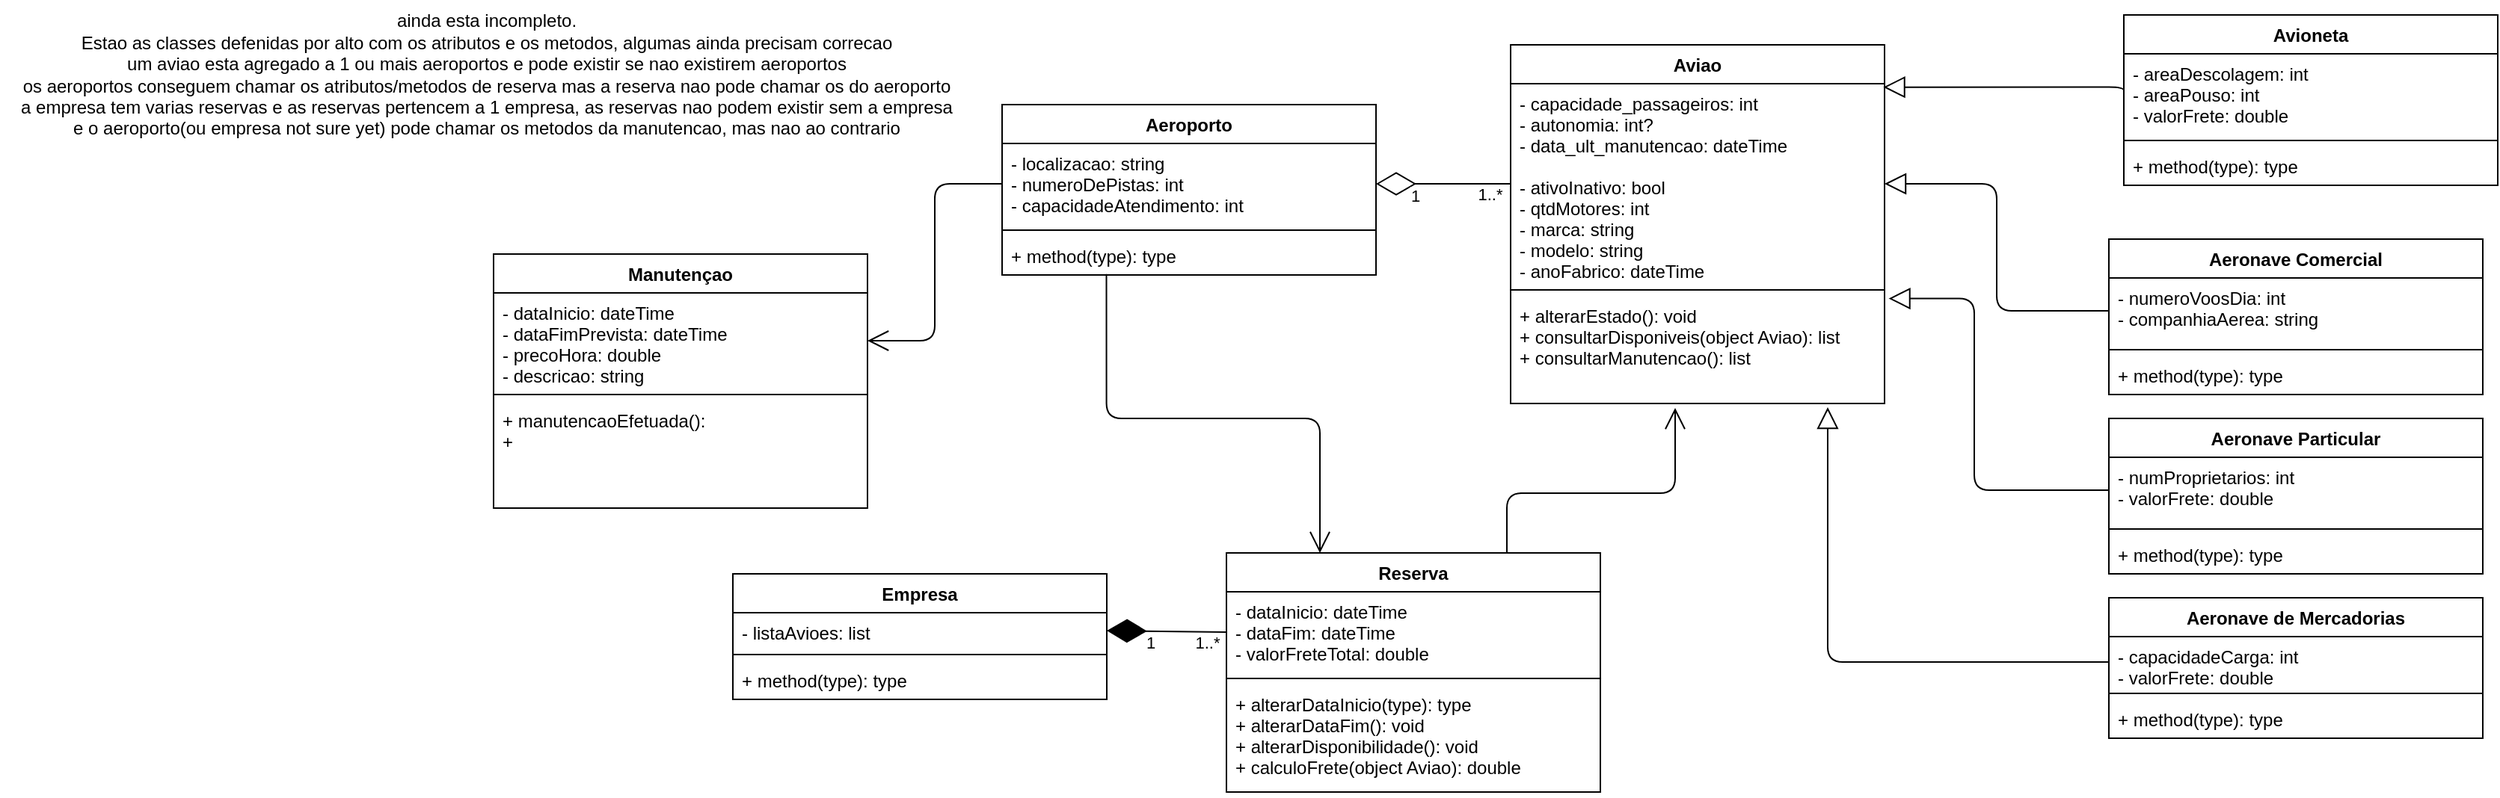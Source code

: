 <mxfile>
    <diagram id="YeSNi4nmWZNeSqOvCVJL" name="Page-1">
        <mxGraphModel dx="1980" dy="792" grid="1" gridSize="10" guides="1" tooltips="1" connect="1" arrows="1" fold="1" page="1" pageScale="1" pageWidth="850" pageHeight="1100" math="0" shadow="0">
            <root>
                <mxCell id="0"/>
                <mxCell id="1" parent="0"/>
                <mxCell id="2" value="Aviao" style="swimlane;fontStyle=1;align=center;verticalAlign=top;childLayout=stackLayout;horizontal=1;startSize=26;horizontalStack=0;resizeParent=1;resizeParentMax=0;resizeLast=0;collapsible=1;marginBottom=0;" parent="1" vertex="1">
                    <mxGeometry x="190" y="50" width="250" height="240" as="geometry"/>
                </mxCell>
                <mxCell id="3" value="- capacidade_passageiros: int&#10;- autonomia: int?&#10;- data_ult_manutencao: dateTime&#10;&#10;- ativoInativo: bool&#10;- qtdMotores: int&#10;- marca: string&#10;- modelo: string&#10;- anoFabrico: dateTime" style="text;strokeColor=none;fillColor=none;align=left;verticalAlign=top;spacingLeft=4;spacingRight=4;overflow=hidden;rotatable=0;points=[[0,0.5],[1,0.5]];portConstraint=eastwest;" parent="2" vertex="1">
                    <mxGeometry y="26" width="250" height="134" as="geometry"/>
                </mxCell>
                <mxCell id="4" value="" style="line;strokeWidth=1;fillColor=none;align=left;verticalAlign=middle;spacingTop=-1;spacingLeft=3;spacingRight=3;rotatable=0;labelPosition=right;points=[];portConstraint=eastwest;strokeColor=inherit;" parent="2" vertex="1">
                    <mxGeometry y="160" width="250" height="8" as="geometry"/>
                </mxCell>
                <mxCell id="5" value="+ alterarEstado(): void&#10;+ consultarDisponiveis(object Aviao): list&#10;+ consultarManutencao(): list" style="text;strokeColor=none;fillColor=none;align=left;verticalAlign=top;spacingLeft=4;spacingRight=4;overflow=hidden;rotatable=0;points=[[0,0.5],[1,0.5]];portConstraint=eastwest;" parent="2" vertex="1">
                    <mxGeometry y="168" width="250" height="72" as="geometry"/>
                </mxCell>
                <mxCell id="6" value="Avioneta" style="swimlane;fontStyle=1;align=center;verticalAlign=top;childLayout=stackLayout;horizontal=1;startSize=26;horizontalStack=0;resizeParent=1;resizeParentMax=0;resizeLast=0;collapsible=1;marginBottom=0;" parent="1" vertex="1">
                    <mxGeometry x="600" y="30" width="250" height="114" as="geometry"/>
                </mxCell>
                <mxCell id="7" value="- areaDescolagem: int&#10;- areaPouso: int&#10;- valorFrete: double" style="text;strokeColor=none;fillColor=none;align=left;verticalAlign=top;spacingLeft=4;spacingRight=4;overflow=hidden;rotatable=0;points=[[0,0.5],[1,0.5]];portConstraint=eastwest;" parent="6" vertex="1">
                    <mxGeometry y="26" width="250" height="54" as="geometry"/>
                </mxCell>
                <mxCell id="8" value="" style="line;strokeWidth=1;fillColor=none;align=left;verticalAlign=middle;spacingTop=-1;spacingLeft=3;spacingRight=3;rotatable=0;labelPosition=right;points=[];portConstraint=eastwest;strokeColor=inherit;" parent="6" vertex="1">
                    <mxGeometry y="80" width="250" height="8" as="geometry"/>
                </mxCell>
                <mxCell id="9" value="+ method(type): type" style="text;strokeColor=none;fillColor=none;align=left;verticalAlign=top;spacingLeft=4;spacingRight=4;overflow=hidden;rotatable=0;points=[[0,0.5],[1,0.5]];portConstraint=eastwest;" parent="6" vertex="1">
                    <mxGeometry y="88" width="250" height="26" as="geometry"/>
                </mxCell>
                <mxCell id="10" value="Aeronave Comercial" style="swimlane;fontStyle=1;align=center;verticalAlign=top;childLayout=stackLayout;horizontal=1;startSize=26;horizontalStack=0;resizeParent=1;resizeParentMax=0;resizeLast=0;collapsible=1;marginBottom=0;" parent="1" vertex="1">
                    <mxGeometry x="590" y="180" width="250" height="104" as="geometry"/>
                </mxCell>
                <mxCell id="11" value="- numeroVoosDia: int&#10;- companhiaAerea: string" style="text;strokeColor=none;fillColor=none;align=left;verticalAlign=top;spacingLeft=4;spacingRight=4;overflow=hidden;rotatable=0;points=[[0,0.5],[1,0.5]];portConstraint=eastwest;" parent="10" vertex="1">
                    <mxGeometry y="26" width="250" height="44" as="geometry"/>
                </mxCell>
                <mxCell id="12" value="" style="line;strokeWidth=1;fillColor=none;align=left;verticalAlign=middle;spacingTop=-1;spacingLeft=3;spacingRight=3;rotatable=0;labelPosition=right;points=[];portConstraint=eastwest;strokeColor=inherit;" parent="10" vertex="1">
                    <mxGeometry y="70" width="250" height="8" as="geometry"/>
                </mxCell>
                <mxCell id="13" value="+ method(type): type" style="text;strokeColor=none;fillColor=none;align=left;verticalAlign=top;spacingLeft=4;spacingRight=4;overflow=hidden;rotatable=0;points=[[0,0.5],[1,0.5]];portConstraint=eastwest;" parent="10" vertex="1">
                    <mxGeometry y="78" width="250" height="26" as="geometry"/>
                </mxCell>
                <mxCell id="14" value="Aeronave Particular" style="swimlane;fontStyle=1;align=center;verticalAlign=top;childLayout=stackLayout;horizontal=1;startSize=26;horizontalStack=0;resizeParent=1;resizeParentMax=0;resizeLast=0;collapsible=1;marginBottom=0;" parent="1" vertex="1">
                    <mxGeometry x="590" y="300" width="250" height="104" as="geometry"/>
                </mxCell>
                <mxCell id="15" value="- numProprietarios: int&#10;- valorFrete: double&#10;" style="text;strokeColor=none;fillColor=none;align=left;verticalAlign=top;spacingLeft=4;spacingRight=4;overflow=hidden;rotatable=0;points=[[0,0.5],[1,0.5]];portConstraint=eastwest;" parent="14" vertex="1">
                    <mxGeometry y="26" width="250" height="44" as="geometry"/>
                </mxCell>
                <mxCell id="16" value="" style="line;strokeWidth=1;fillColor=none;align=left;verticalAlign=middle;spacingTop=-1;spacingLeft=3;spacingRight=3;rotatable=0;labelPosition=right;points=[];portConstraint=eastwest;strokeColor=inherit;" parent="14" vertex="1">
                    <mxGeometry y="70" width="250" height="8" as="geometry"/>
                </mxCell>
                <mxCell id="17" value="+ method(type): type" style="text;strokeColor=none;fillColor=none;align=left;verticalAlign=top;spacingLeft=4;spacingRight=4;overflow=hidden;rotatable=0;points=[[0,0.5],[1,0.5]];portConstraint=eastwest;" parent="14" vertex="1">
                    <mxGeometry y="78" width="250" height="26" as="geometry"/>
                </mxCell>
                <mxCell id="18" value="Aeronave de Mercadorias" style="swimlane;fontStyle=1;align=center;verticalAlign=top;childLayout=stackLayout;horizontal=1;startSize=26;horizontalStack=0;resizeParent=1;resizeParentMax=0;resizeLast=0;collapsible=1;marginBottom=0;" parent="1" vertex="1">
                    <mxGeometry x="590" y="420" width="250" height="94" as="geometry"/>
                </mxCell>
                <mxCell id="19" value="- capacidadeCarga: int&#10;- valorFrete: double" style="text;strokeColor=none;fillColor=none;align=left;verticalAlign=top;spacingLeft=4;spacingRight=4;overflow=hidden;rotatable=0;points=[[0,0.5],[1,0.5]];portConstraint=eastwest;" parent="18" vertex="1">
                    <mxGeometry y="26" width="250" height="34" as="geometry"/>
                </mxCell>
                <mxCell id="20" value="" style="line;strokeWidth=1;fillColor=none;align=left;verticalAlign=middle;spacingTop=-1;spacingLeft=3;spacingRight=3;rotatable=0;labelPosition=right;points=[];portConstraint=eastwest;strokeColor=inherit;" parent="18" vertex="1">
                    <mxGeometry y="60" width="250" height="8" as="geometry"/>
                </mxCell>
                <mxCell id="21" value="+ method(type): type" style="text;strokeColor=none;fillColor=none;align=left;verticalAlign=top;spacingLeft=4;spacingRight=4;overflow=hidden;rotatable=0;points=[[0,0.5],[1,0.5]];portConstraint=eastwest;" parent="18" vertex="1">
                    <mxGeometry y="68" width="250" height="26" as="geometry"/>
                </mxCell>
                <mxCell id="22" style="edgeStyle=orthogonalEdgeStyle;html=1;exitX=0;exitY=0.5;exitDx=0;exitDy=0;entryX=0.997;entryY=0.118;entryDx=0;entryDy=0;entryPerimeter=0;endArrow=block;endFill=0;endSize=12;" parent="1" source="7" target="2" edge="1">
                    <mxGeometry relative="1" as="geometry">
                        <Array as="points">
                            <mxPoint x="600" y="78"/>
                        </Array>
                    </mxGeometry>
                </mxCell>
                <mxCell id="23" style="edgeStyle=orthogonalEdgeStyle;html=1;exitX=0;exitY=0.5;exitDx=0;exitDy=0;endArrow=block;endFill=0;endSize=12;" parent="1" source="11" target="3" edge="1">
                    <mxGeometry relative="1" as="geometry"/>
                </mxCell>
                <mxCell id="24" style="edgeStyle=orthogonalEdgeStyle;html=1;exitX=0;exitY=0.5;exitDx=0;exitDy=0;entryX=1.011;entryY=1.073;entryDx=0;entryDy=0;entryPerimeter=0;endArrow=block;endFill=0;endSize=12;" parent="1" source="15" target="3" edge="1">
                    <mxGeometry relative="1" as="geometry">
                        <Array as="points">
                            <mxPoint x="500" y="348"/>
                            <mxPoint x="500" y="220"/>
                        </Array>
                    </mxGeometry>
                </mxCell>
                <mxCell id="25" style="edgeStyle=orthogonalEdgeStyle;html=1;exitX=0;exitY=0.5;exitDx=0;exitDy=0;endArrow=block;endFill=0;endSize=12;entryX=0.848;entryY=1.035;entryDx=0;entryDy=0;entryPerimeter=0;" parent="1" source="19" target="5" edge="1">
                    <mxGeometry relative="1" as="geometry">
                        <mxPoint x="400" y="300" as="targetPoint"/>
                        <Array as="points">
                            <mxPoint x="402" y="463"/>
                        </Array>
                    </mxGeometry>
                </mxCell>
                <mxCell id="26" value="Aeroporto" style="swimlane;fontStyle=1;align=center;verticalAlign=top;childLayout=stackLayout;horizontal=1;startSize=26;horizontalStack=0;resizeParent=1;resizeParentMax=0;resizeLast=0;collapsible=1;marginBottom=0;" parent="1" vertex="1">
                    <mxGeometry x="-150" y="90" width="250" height="114" as="geometry"/>
                </mxCell>
                <mxCell id="27" value="- localizacao: string&#10;- numeroDePistas: int&#10;- capacidadeAtendimento: int" style="text;strokeColor=none;fillColor=none;align=left;verticalAlign=top;spacingLeft=4;spacingRight=4;overflow=hidden;rotatable=0;points=[[0,0.5],[1,0.5]];portConstraint=eastwest;" parent="26" vertex="1">
                    <mxGeometry y="26" width="250" height="54" as="geometry"/>
                </mxCell>
                <mxCell id="28" value="" style="line;strokeWidth=1;fillColor=none;align=left;verticalAlign=middle;spacingTop=-1;spacingLeft=3;spacingRight=3;rotatable=0;labelPosition=right;points=[];portConstraint=eastwest;strokeColor=inherit;" parent="26" vertex="1">
                    <mxGeometry y="80" width="250" height="8" as="geometry"/>
                </mxCell>
                <mxCell id="29" value="+ method(type): type" style="text;strokeColor=none;fillColor=none;align=left;verticalAlign=top;spacingLeft=4;spacingRight=4;overflow=hidden;rotatable=0;points=[[0,0.5],[1,0.5]];portConstraint=eastwest;" parent="26" vertex="1">
                    <mxGeometry y="88" width="250" height="26" as="geometry"/>
                </mxCell>
                <mxCell id="30" value="Empresa" style="swimlane;fontStyle=1;align=center;verticalAlign=top;childLayout=stackLayout;horizontal=1;startSize=26;horizontalStack=0;resizeParent=1;resizeParentMax=0;resizeLast=0;collapsible=1;marginBottom=0;" parent="1" vertex="1">
                    <mxGeometry x="-330" y="404" width="250" height="84" as="geometry"/>
                </mxCell>
                <mxCell id="31" value="- listaAvioes: list" style="text;strokeColor=none;fillColor=none;align=left;verticalAlign=top;spacingLeft=4;spacingRight=4;overflow=hidden;rotatable=0;points=[[0,0.5],[1,0.5]];portConstraint=eastwest;" parent="30" vertex="1">
                    <mxGeometry y="26" width="250" height="24" as="geometry"/>
                </mxCell>
                <mxCell id="32" value="" style="line;strokeWidth=1;fillColor=none;align=left;verticalAlign=middle;spacingTop=-1;spacingLeft=3;spacingRight=3;rotatable=0;labelPosition=right;points=[];portConstraint=eastwest;strokeColor=inherit;" parent="30" vertex="1">
                    <mxGeometry y="50" width="250" height="8" as="geometry"/>
                </mxCell>
                <mxCell id="33" value="+ method(type): type" style="text;strokeColor=none;fillColor=none;align=left;verticalAlign=top;spacingLeft=4;spacingRight=4;overflow=hidden;rotatable=0;points=[[0,0.5],[1,0.5]];portConstraint=eastwest;" parent="30" vertex="1">
                    <mxGeometry y="58" width="250" height="26" as="geometry"/>
                </mxCell>
                <mxCell id="49" style="html=1;entryX=1;entryY=0.5;entryDx=0;entryDy=0;endArrow=open;endFill=0;endSize=12;edgeStyle=orthogonalEdgeStyle;exitX=0;exitY=0.5;exitDx=0;exitDy=0;" parent="1" source="27" target="39" edge="1">
                    <mxGeometry relative="1" as="geometry">
                        <mxPoint x="-140" y="240" as="sourcePoint"/>
                    </mxGeometry>
                </mxCell>
                <mxCell id="50" style="edgeStyle=orthogonalEdgeStyle;html=1;exitX=0.25;exitY=0;exitDx=0;exitDy=0;endArrow=none;endFill=0;startArrow=open;startFill=0;entryX=0.279;entryY=0.974;entryDx=0;entryDy=0;entryPerimeter=0;startSize=12;" parent="1" source="34" target="29" edge="1">
                    <mxGeometry relative="1" as="geometry">
                        <mxPoint x="-80" y="250" as="targetPoint"/>
                        <Array as="points">
                            <mxPoint x="62" y="300"/>
                            <mxPoint x="-80" y="300"/>
                        </Array>
                    </mxGeometry>
                </mxCell>
                <mxCell id="51" style="edgeStyle=orthogonalEdgeStyle;html=1;exitX=0.75;exitY=0;exitDx=0;exitDy=0;endArrow=open;endFill=0;endSize=12;" parent="1" source="34" edge="1">
                    <mxGeometry relative="1" as="geometry">
                        <mxPoint x="300" y="293" as="targetPoint"/>
                        <Array as="points">
                            <mxPoint x="188" y="350"/>
                            <mxPoint x="300" y="350"/>
                        </Array>
                    </mxGeometry>
                </mxCell>
                <mxCell id="34" value="Reserva" style="swimlane;fontStyle=1;align=center;verticalAlign=top;childLayout=stackLayout;horizontal=1;startSize=26;horizontalStack=0;resizeParent=1;resizeParentMax=0;resizeLast=0;collapsible=1;marginBottom=0;" parent="1" vertex="1">
                    <mxGeometry y="390" width="250" height="160" as="geometry"/>
                </mxCell>
                <mxCell id="35" value="- dataInicio: dateTime&#10;- dataFim: dateTime&#10;- valorFreteTotal: double&#10;" style="text;strokeColor=none;fillColor=none;align=left;verticalAlign=top;spacingLeft=4;spacingRight=4;overflow=hidden;rotatable=0;points=[[0,0.5],[1,0.5]];portConstraint=eastwest;" parent="34" vertex="1">
                    <mxGeometry y="26" width="250" height="54" as="geometry"/>
                </mxCell>
                <mxCell id="36" value="" style="line;strokeWidth=1;fillColor=none;align=left;verticalAlign=middle;spacingTop=-1;spacingLeft=3;spacingRight=3;rotatable=0;labelPosition=right;points=[];portConstraint=eastwest;strokeColor=inherit;" parent="34" vertex="1">
                    <mxGeometry y="80" width="250" height="8" as="geometry"/>
                </mxCell>
                <mxCell id="37" value="+ alterarDataInicio(type): type&#10;+ alterarDataFim(): void&#10;+ alterarDisponibilidade(): void&#10;+ calculoFrete(object Aviao): double" style="text;strokeColor=none;fillColor=none;align=left;verticalAlign=top;spacingLeft=4;spacingRight=4;overflow=hidden;rotatable=0;points=[[0,0.5],[1,0.5]];portConstraint=eastwest;" parent="34" vertex="1">
                    <mxGeometry y="88" width="250" height="72" as="geometry"/>
                </mxCell>
                <mxCell id="38" value="Manutençao" style="swimlane;fontStyle=1;align=center;verticalAlign=top;childLayout=stackLayout;horizontal=1;startSize=26;horizontalStack=0;resizeParent=1;resizeParentMax=0;resizeLast=0;collapsible=1;marginBottom=0;" parent="1" vertex="1">
                    <mxGeometry x="-490" y="190" width="250" height="170" as="geometry"/>
                </mxCell>
                <mxCell id="39" value="- dataInicio: dateTime&#10;- dataFimPrevista: dateTime&#10;- precoHora: double&#10;- descricao: string" style="text;strokeColor=none;fillColor=none;align=left;verticalAlign=top;spacingLeft=4;spacingRight=4;overflow=hidden;rotatable=0;points=[[0,0.5],[1,0.5]];portConstraint=eastwest;" parent="38" vertex="1">
                    <mxGeometry y="26" width="250" height="64" as="geometry"/>
                </mxCell>
                <mxCell id="40" value="" style="line;strokeWidth=1;fillColor=none;align=left;verticalAlign=middle;spacingTop=-1;spacingLeft=3;spacingRight=3;rotatable=0;labelPosition=right;points=[];portConstraint=eastwest;strokeColor=inherit;" parent="38" vertex="1">
                    <mxGeometry y="90" width="250" height="8" as="geometry"/>
                </mxCell>
                <mxCell id="41" value="+ manutencaoEfetuada():&#10;+ " style="text;strokeColor=none;fillColor=none;align=left;verticalAlign=top;spacingLeft=4;spacingRight=4;overflow=hidden;rotatable=0;points=[[0,0.5],[1,0.5]];portConstraint=eastwest;" parent="38" vertex="1">
                    <mxGeometry y="98" width="250" height="72" as="geometry"/>
                </mxCell>
                <mxCell id="43" value="" style="endArrow=diamondThin;endFill=0;endSize=24;html=1;exitX=0;exitY=0.5;exitDx=0;exitDy=0;entryX=1;entryY=0.5;entryDx=0;entryDy=0;" parent="1" source="3" target="27" edge="1">
                    <mxGeometry width="160" relative="1" as="geometry">
                        <mxPoint x="20" y="400" as="sourcePoint"/>
                        <mxPoint x="80" y="190" as="targetPoint"/>
                    </mxGeometry>
                </mxCell>
                <mxCell id="44" value="1" style="edgeLabel;html=1;align=center;verticalAlign=middle;resizable=0;points=[];" parent="43" vertex="1" connectable="0">
                    <mxGeometry x="0.56" y="-1" relative="1" as="geometry">
                        <mxPoint x="6" y="9" as="offset"/>
                    </mxGeometry>
                </mxCell>
                <mxCell id="45" value="1..*" style="edgeLabel;html=1;align=center;verticalAlign=middle;resizable=0;points=[];" parent="43" vertex="1" connectable="0">
                    <mxGeometry x="-0.68" y="-1" relative="1" as="geometry">
                        <mxPoint y="8" as="offset"/>
                    </mxGeometry>
                </mxCell>
                <mxCell id="46" value="" style="endArrow=diamondThin;endFill=1;endSize=24;html=1;exitX=0;exitY=0.5;exitDx=0;exitDy=0;entryX=1;entryY=0.5;entryDx=0;entryDy=0;" parent="1" source="35" target="31" edge="1">
                    <mxGeometry width="160" relative="1" as="geometry">
                        <mxPoint x="120" y="340" as="sourcePoint"/>
                        <mxPoint x="-30" y="340" as="targetPoint"/>
                    </mxGeometry>
                </mxCell>
                <mxCell id="47" value="1" style="edgeLabel;html=1;align=center;verticalAlign=middle;resizable=0;points=[];" parent="46" vertex="1" connectable="0">
                    <mxGeometry x="0.56" y="-1" relative="1" as="geometry">
                        <mxPoint x="11" y="9" as="offset"/>
                    </mxGeometry>
                </mxCell>
                <mxCell id="48" value="1..*" style="edgeLabel;html=1;align=center;verticalAlign=middle;resizable=0;points=[];" parent="46" vertex="1" connectable="0">
                    <mxGeometry x="-0.68" y="-1" relative="1" as="geometry">
                        <mxPoint y="8" as="offset"/>
                    </mxGeometry>
                </mxCell>
                <mxCell id="55" value="ainda esta incompleto.&lt;br&gt;Estao as classes defenidas por alto com os atributos e os metodos, algumas ainda precisam correcao&lt;br&gt;um aviao esta agregado a 1 ou mais aeroportos e pode existir se nao existirem aeroportos&lt;br&gt;os aeroportos conseguem chamar os atributos/metodos de reserva mas a reserva nao pode chamar os do aeroporto&lt;br&gt;a empresa tem varias reservas e as reservas pertencem a 1 empresa, as reservas nao podem existir sem a empresa&lt;br&gt;e o aeroporto(ou empresa not sure yet) pode chamar os metodos da manutencao, mas nao ao contrario" style="text;html=1;align=center;verticalAlign=middle;resizable=0;points=[];autosize=1;strokeColor=none;fillColor=none;" parent="1" vertex="1">
                    <mxGeometry x="-820" y="20" width="650" height="100" as="geometry"/>
                </mxCell>
            </root>
        </mxGraphModel>
    </diagram>
</mxfile>